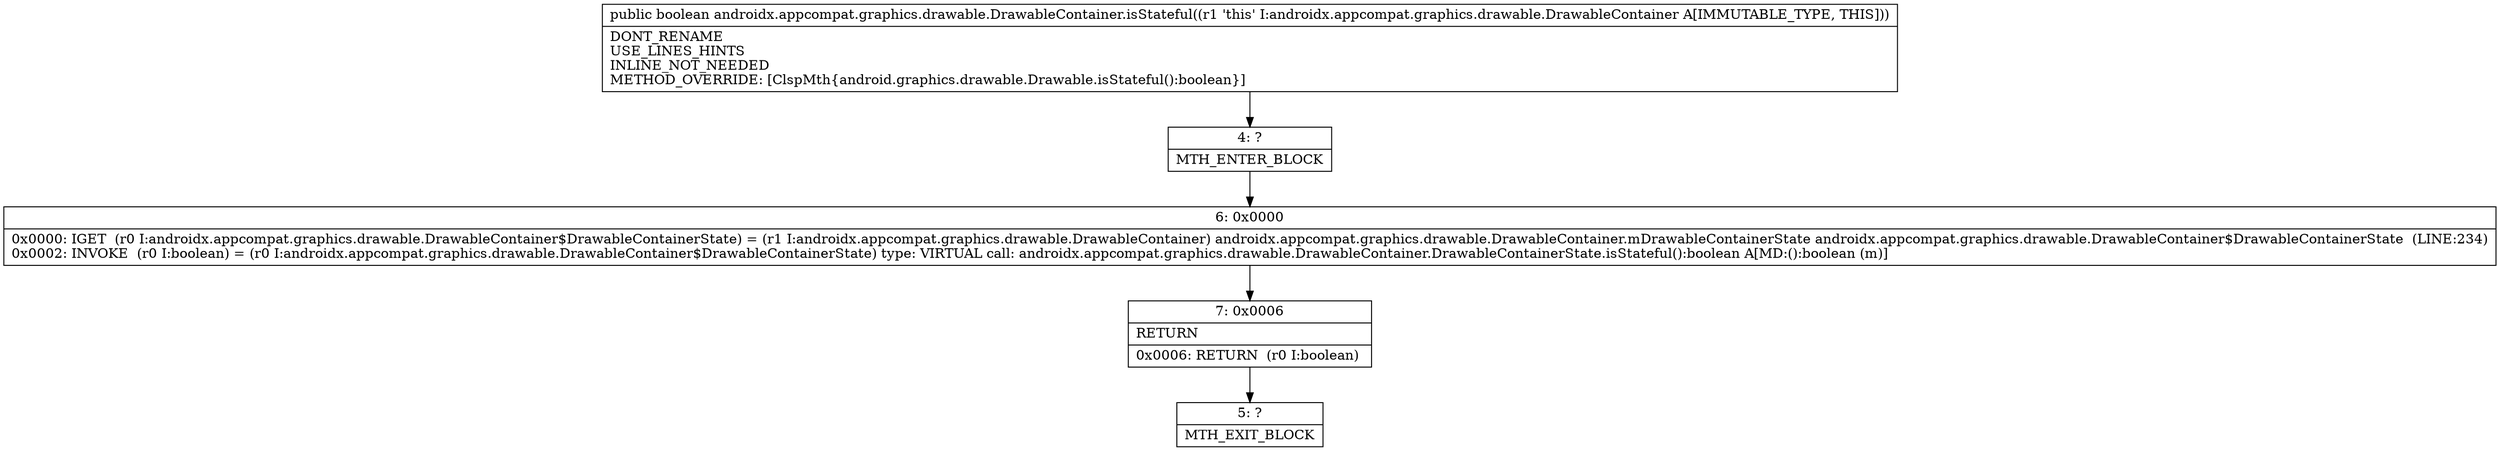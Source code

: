 digraph "CFG forandroidx.appcompat.graphics.drawable.DrawableContainer.isStateful()Z" {
Node_4 [shape=record,label="{4\:\ ?|MTH_ENTER_BLOCK\l}"];
Node_6 [shape=record,label="{6\:\ 0x0000|0x0000: IGET  (r0 I:androidx.appcompat.graphics.drawable.DrawableContainer$DrawableContainerState) = (r1 I:androidx.appcompat.graphics.drawable.DrawableContainer) androidx.appcompat.graphics.drawable.DrawableContainer.mDrawableContainerState androidx.appcompat.graphics.drawable.DrawableContainer$DrawableContainerState  (LINE:234)\l0x0002: INVOKE  (r0 I:boolean) = (r0 I:androidx.appcompat.graphics.drawable.DrawableContainer$DrawableContainerState) type: VIRTUAL call: androidx.appcompat.graphics.drawable.DrawableContainer.DrawableContainerState.isStateful():boolean A[MD:():boolean (m)]\l}"];
Node_7 [shape=record,label="{7\:\ 0x0006|RETURN\l|0x0006: RETURN  (r0 I:boolean) \l}"];
Node_5 [shape=record,label="{5\:\ ?|MTH_EXIT_BLOCK\l}"];
MethodNode[shape=record,label="{public boolean androidx.appcompat.graphics.drawable.DrawableContainer.isStateful((r1 'this' I:androidx.appcompat.graphics.drawable.DrawableContainer A[IMMUTABLE_TYPE, THIS]))  | DONT_RENAME\lUSE_LINES_HINTS\lINLINE_NOT_NEEDED\lMETHOD_OVERRIDE: [ClspMth\{android.graphics.drawable.Drawable.isStateful():boolean\}]\l}"];
MethodNode -> Node_4;Node_4 -> Node_6;
Node_6 -> Node_7;
Node_7 -> Node_5;
}

